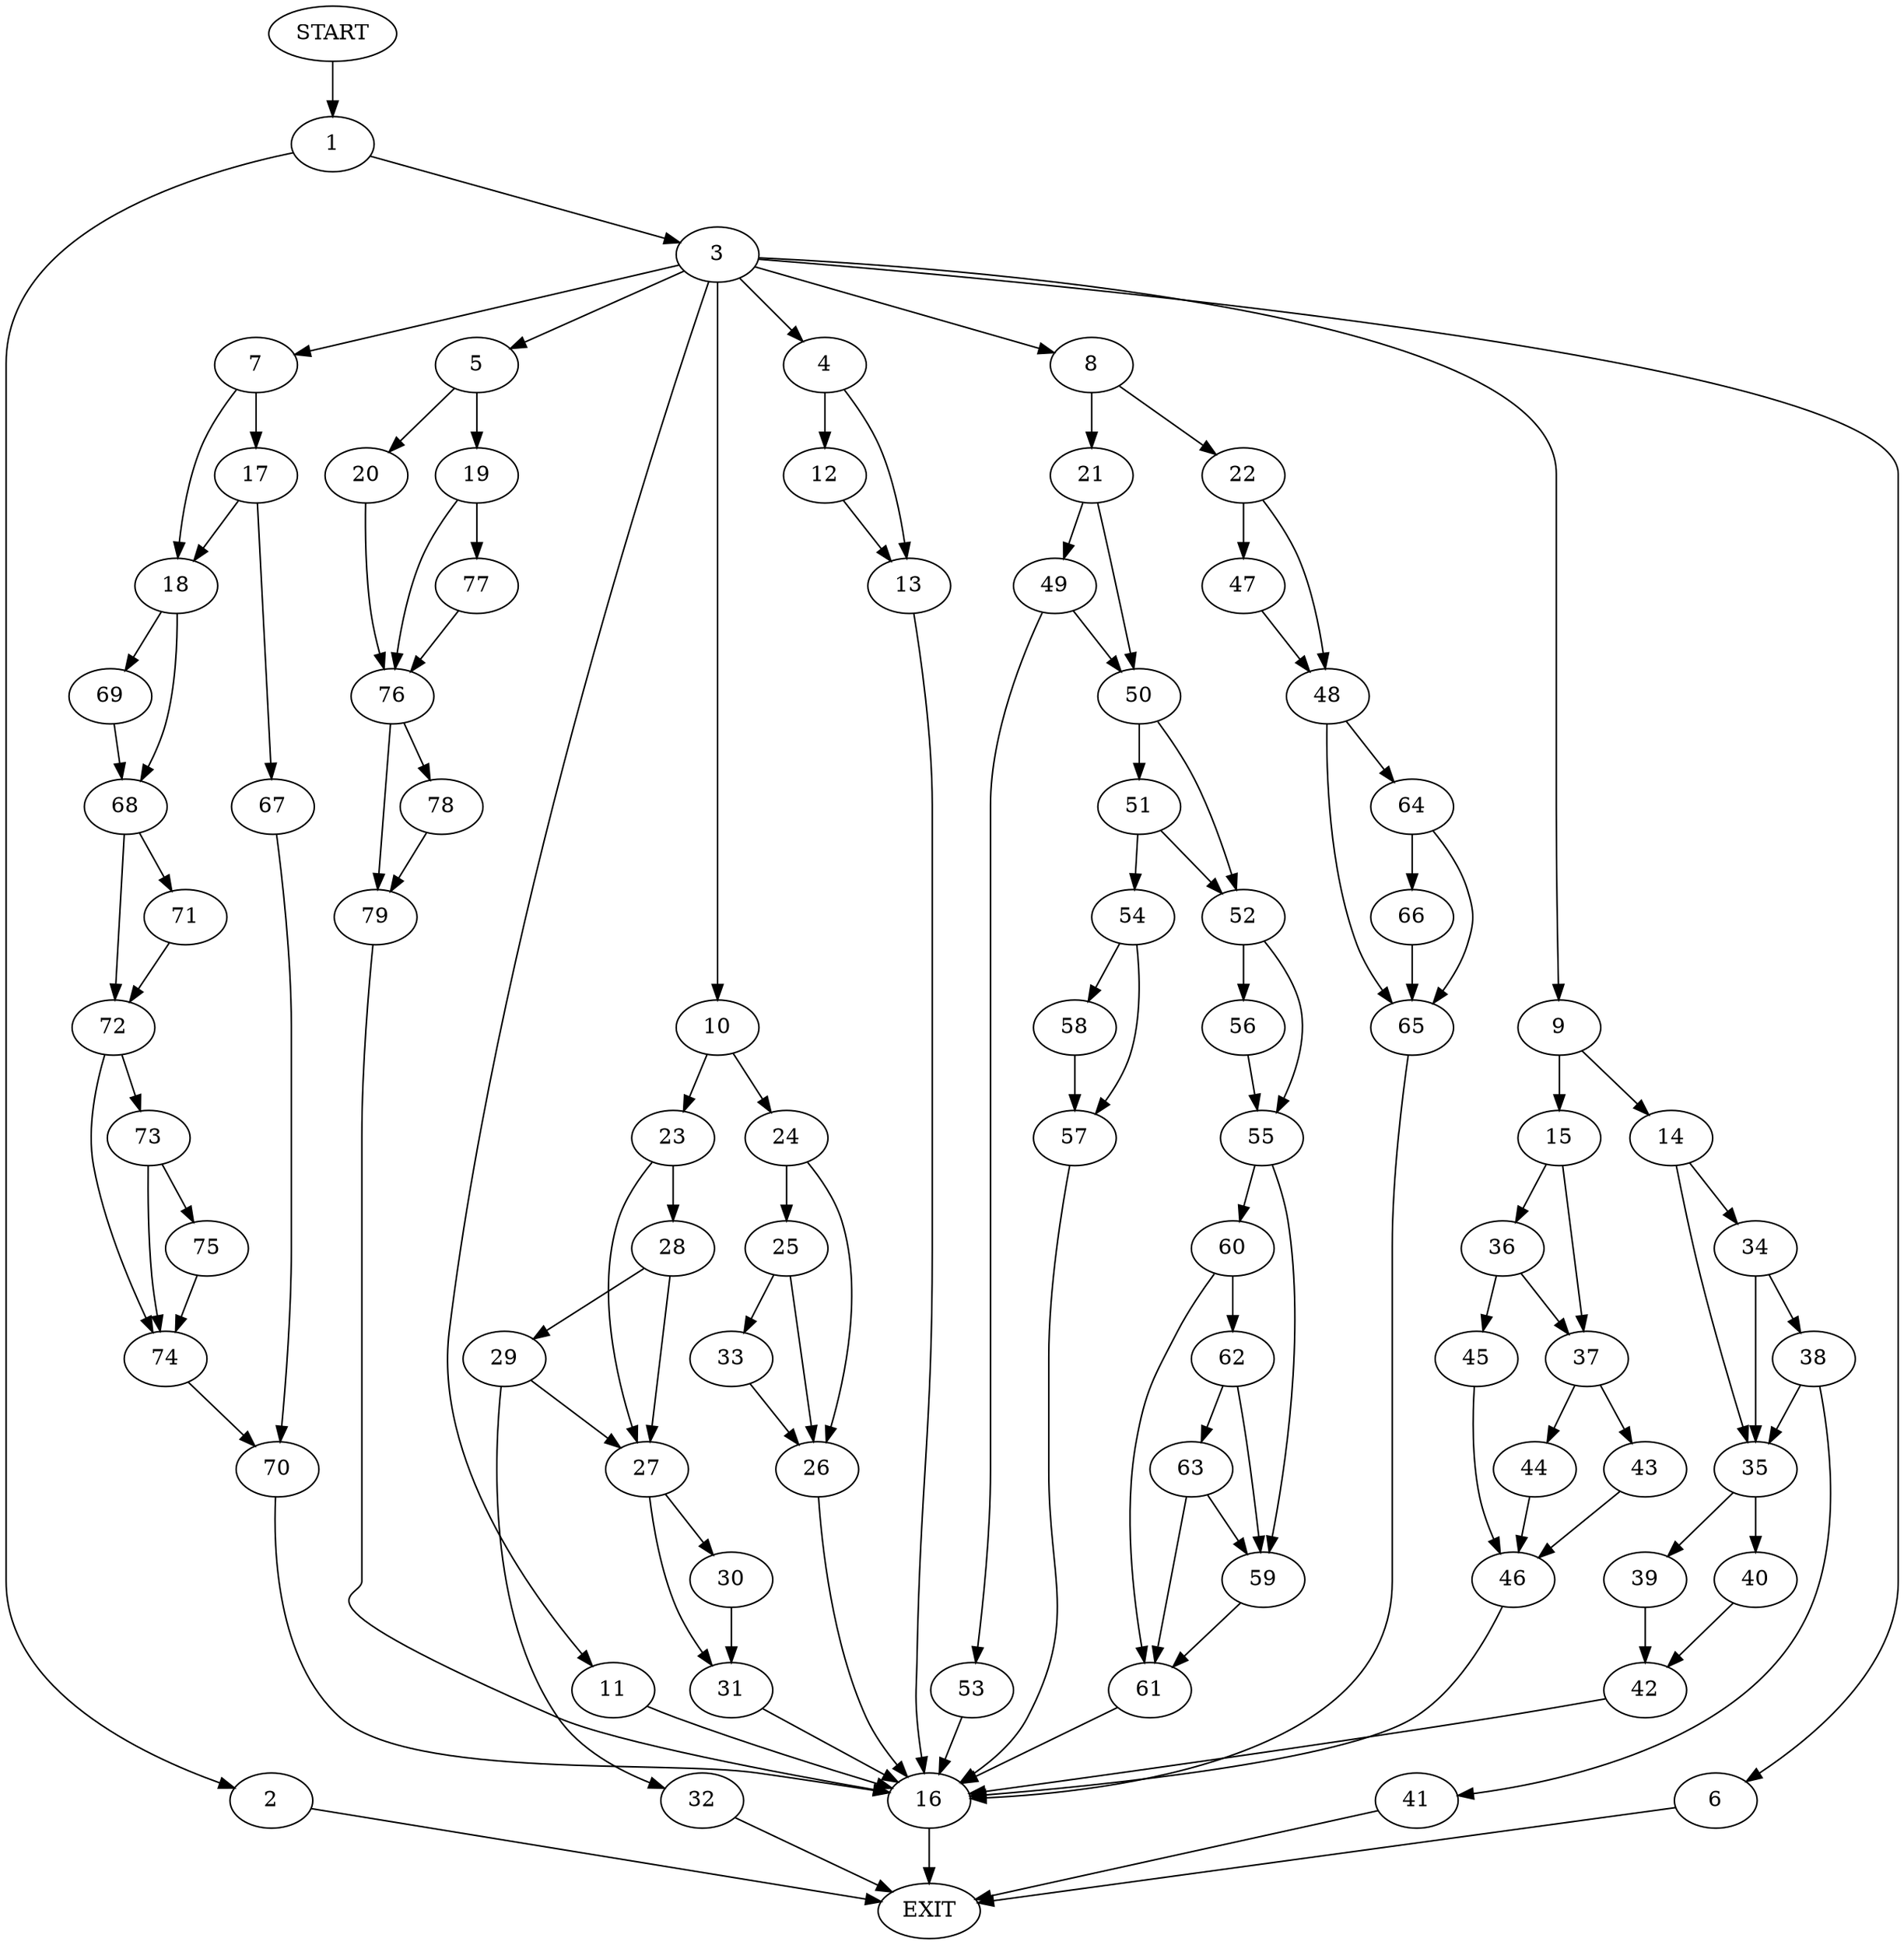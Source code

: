 digraph {
0 [label="START"]
80 [label="EXIT"]
0 -> 1
1 -> 2
1 -> 3
2 -> 80
3 -> 4
3 -> 5
3 -> 6
3 -> 7
3 -> 8
3 -> 9
3 -> 10
3 -> 11
4 -> 12
4 -> 13
9 -> 14
9 -> 15
6 -> 80
11 -> 16
7 -> 17
7 -> 18
5 -> 19
5 -> 20
8 -> 21
8 -> 22
10 -> 23
10 -> 24
24 -> 25
24 -> 26
23 -> 27
23 -> 28
28 -> 27
28 -> 29
27 -> 30
27 -> 31
29 -> 27
29 -> 32
32 -> 80
30 -> 31
31 -> 16
16 -> 80
25 -> 33
25 -> 26
26 -> 16
33 -> 26
14 -> 34
14 -> 35
15 -> 36
15 -> 37
34 -> 35
34 -> 38
35 -> 39
35 -> 40
38 -> 35
38 -> 41
41 -> 80
40 -> 42
39 -> 42
42 -> 16
37 -> 43
37 -> 44
36 -> 45
36 -> 37
45 -> 46
46 -> 16
44 -> 46
43 -> 46
22 -> 47
22 -> 48
21 -> 49
21 -> 50
50 -> 51
50 -> 52
49 -> 53
49 -> 50
53 -> 16
51 -> 52
51 -> 54
52 -> 55
52 -> 56
54 -> 57
54 -> 58
57 -> 16
58 -> 57
56 -> 55
55 -> 59
55 -> 60
59 -> 61
60 -> 61
60 -> 62
62 -> 59
62 -> 63
61 -> 16
63 -> 61
63 -> 59
47 -> 48
48 -> 64
48 -> 65
65 -> 16
64 -> 66
64 -> 65
66 -> 65
17 -> 18
17 -> 67
18 -> 68
18 -> 69
67 -> 70
69 -> 68
68 -> 71
68 -> 72
71 -> 72
72 -> 73
72 -> 74
73 -> 75
73 -> 74
74 -> 70
75 -> 74
70 -> 16
13 -> 16
12 -> 13
19 -> 76
19 -> 77
20 -> 76
77 -> 76
76 -> 78
76 -> 79
79 -> 16
78 -> 79
}
